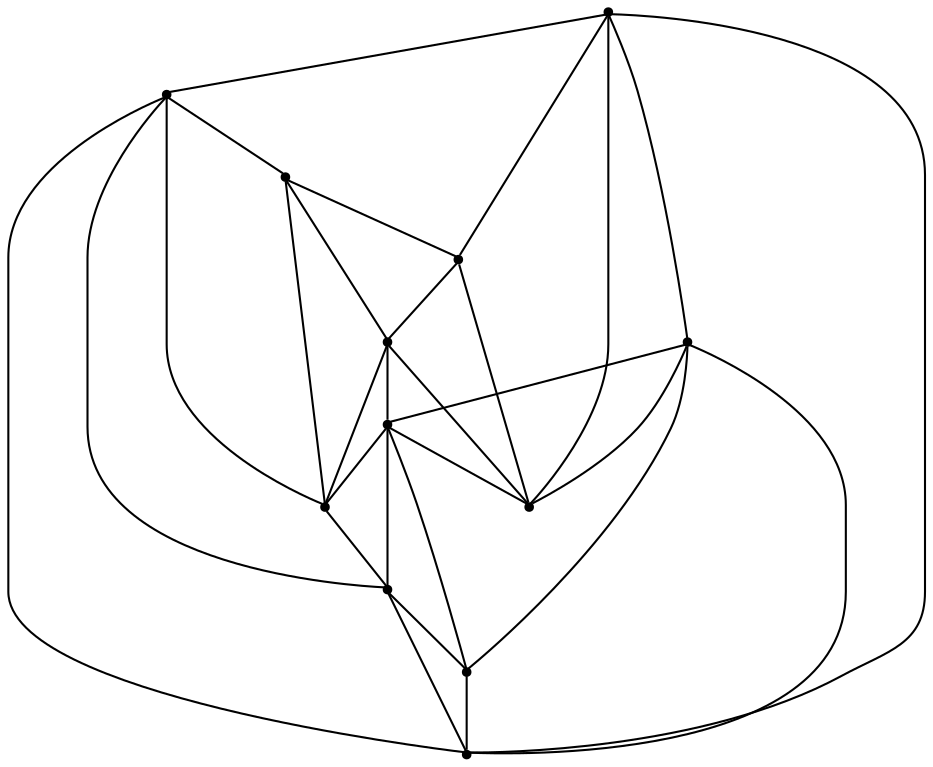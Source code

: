 graph {
  node [shape=point,comment="{\"directed\":false,\"doi\":\"10.1007/978-3-319-27261-0_38\",\"figure\":\"6 (2)\"}"]

  v0 [pos="1205.36290576773,381.24739193331266"]
  v1 [pos="1072.0082330331097,247.89444892973506"]
  v2 [pos="1072.0082330331097,514.6013761844688"]
  v3 [pos="938.6536874753251,381.24739193331266"]
  v4 [pos="1138.6855217091068,447.9246423836717"]
  v5 [pos="1138.6855217091068,314.571699380094"]
  v6 [pos="1138.6855217091068,381.24817088188286"]
  v7 [pos="1072.00823303311,381.24817088188286"]
  v8 [pos="1105.3468773711083,347.90993513098846"]
  v9 [pos="1072.00823303311,314.571699380094"]
  v10 [pos="1005.3309761513219,314.571699380094"]
  v11 [pos="1005.3309761513219,447.9246423836717"]

  v3 -- v2 [id="-2",pos="938.6536874753251,381.24739193331266 938.6536874753252,403.47227305237453 938.6536874753252,403.47227305237453 938.6536874753252,403.47227305237453 938.6536874753252,425.70054021318003 938.6536874753252,470.14874455416333 960.8780938144132,492.3770117149689 983.1065698122339,514.6011138854606 1027.55538249041,514.6011138854606 1049.7838584882306,514.6011138854606 1072.0082330331097,514.6013761844688 1072.0082330331097,514.6013761844688 1072.0082330331097,514.6013761844688"]
  v3 -- v10 [id="-3",pos="938.6536874753251,381.24739193331266 1005.3309761513219,314.571699380094 1005.3309761513219,314.571699380094 1005.3309761513219,314.571699380094"]
  v11 -- v4 [id="-4",pos="1005.3309761513219,447.9246423836717 1138.6855217091068,447.9246423836717 1138.6855217091068,447.9246423836717 1138.6855217091068,447.9246423836717"]
  v10 -- v9 [id="-5",pos="1005.3309761513219,314.571699380094 1072.00823303311,314.571699380094 1072.00823303311,314.571699380094 1072.00823303311,314.571699380094"]
  v10 -- v11 [id="-6",pos="1005.3309761513219,314.571699380094 1005.3309761513219,447.9246423836717 1005.3309761513219,447.9246423836717 1005.3309761513219,447.9246423836717"]
  v11 -- v7 [id="-7",pos="1005.3309761513219,447.9246423836717 1072.00823303311,381.24817088188286 1072.00823303311,381.24817088188286 1072.00823303311,381.24817088188286"]
  v2 -- v0 [id="-8",pos="1072.0082330331097,514.6013761844688 1094.2326711664068,514.6011138854606 1094.2326711664068,514.6011138854606 1094.2326711664068,514.6011138854606 1116.4611471642274,514.6011138854606 1160.9099598424034,514.6011138854606 1183.1384358402242,492.3770117149689 1205.3628421793123,470.14874455416333 1205.3628421793123,425.70054021318003 1205.3628421793123,403.47227305237453 1205.36290576773,381.24739193331266 1205.36290576773,381.24739193331266 1205.36290576773,381.24739193331266"]
  v2 -- v11 [id="-9",pos="1072.0082330331097,514.6013761844688 1005.3309761513219,447.9246423836717 1005.3309761513219,447.9246423836717 1005.3309761513219,447.9246423836717"]
  v7 -- v10 [id="-10",pos="1072.00823303311,381.24817088188286 1005.3309761513219,314.571699380094 1005.3309761513219,314.571699380094 1005.3309761513219,314.571699380094"]
  v9 -- v8 [id="-11",pos="1072.00823303311,314.571699380094 1105.3468773711083,347.90993513098846 1105.3468773711083,347.90993513098846 1105.3468773711083,347.90993513098846"]
  v9 -- v5 [id="-12",pos="1072.00823303311,314.571699380094 1138.6855217091068,314.571699380094 1138.6855217091068,314.571699380094 1138.6855217091068,314.571699380094"]
  v1 -- v3 [id="-13",pos="1072.0082330331097,247.89444892973506 1049.7838584882306,247.89522787830515 1049.7838584882306,247.89522787830515 1049.7838584882306,247.89522787830515 1027.55538249041,247.89522787830515 983.1065698122339,247.89522787830515 960.8780938144132,270.1193300487968 938.6536874753252,292.3475972096024 938.6536874753252,336.7958015505857 938.6536874753252,359.0240687113912 938.6536874753251,381.24739193331266 938.6536874753251,381.24739193331266 938.6536874753251,381.24739193331266"]
  v1 -- v9 [id="-14",pos="1072.0082330331097,247.89444892973506 1072.00823303311,314.571699380094 1072.00823303311,314.571699380094 1072.00823303311,314.571699380094"]
  v6 -- v8 [id="-15",pos="1138.6855217091068,381.24817088188286 1105.3468773711083,347.90993513098846 1105.3468773711083,347.90993513098846 1105.3468773711083,347.90993513098846"]
  v6 -- v5 [id="-16",pos="1138.6855217091068,381.24817088188286 1138.6855217091068,314.571699380094 1138.6855217091068,314.571699380094 1138.6855217091068,314.571699380094"]
  v6 -- v4 [id="-17",pos="1138.6855217091068,381.24817088188286 1138.6855217091068,447.9246423836717 1138.6855217091068,447.9246423836717 1138.6855217091068,447.9246423836717"]
  v6 -- v7 [id="-18",pos="1138.6855217091068,381.24817088188286 1072.00823303311,381.24817088188286 1072.00823303311,381.24817088188286 1072.00823303311,381.24817088188286"]
  v5 -- v1 [id="-19",pos="1138.6855217091068,314.571699380094 1072.0082330331097,247.89444892973506 1072.0082330331097,247.89444892973506 1072.0082330331097,247.89444892973506"]
  v7 -- v9 [id="-20",pos="1072.00823303311,381.24817088188286 1072.00823303311,314.571699380094 1072.00823303311,314.571699380094 1072.00823303311,314.571699380094"]
  v0 -- v6 [id="-21",pos="1205.36290576773,381.24739193331266 1138.6855217091068,381.24817088188286 1138.6855217091068,381.24817088188286 1138.6855217091068,381.24817088188286"]
  v0 -- v5 [id="-22",pos="1205.36290576773,381.24739193331266 1138.6855217091068,314.571699380094 1138.6855217091068,314.571699380094 1138.6855217091068,314.571699380094"]
  v0 -- v1 [id="-23",pos="1205.36290576773,381.24739193331266 1205.3628421793123,359.0240687113912 1205.3628421793123,359.0240687113912 1205.3628421793123,359.0240687113912 1205.3628421793123,336.7958015505857 1205.3628421793123,292.3475972096024 1183.1384358402242,270.1193300487968 1160.9099598424034,247.89522787830515 1116.4611471642274,247.89522787830515 1094.2326711664068,247.89522787830515 1072.0082330331097,247.89444892973506 1072.0082330331097,247.89444892973506 1072.0082330331097,247.89444892973506"]
  v4 -- v2 [id="-24",pos="1138.6855217091068,447.9246423836717 1072.0082330331097,514.6013761844688 1072.0082330331097,514.6013761844688 1072.0082330331097,514.6013761844688"]
  v8 -- v5 [id="-26",pos="1105.3468773711083,347.90993513098846 1138.6855217091068,314.571699380094 1138.6855217091068,314.571699380094 1138.6855217091068,314.571699380094"]
  v8 -- v7 [id="-27",pos="1105.3468773711083,347.90993513098846 1072.00823303311,381.24817088188286 1072.00823303311,381.24817088188286 1072.00823303311,381.24817088188286"]
  v0 -- v4 [id="-28",pos="1205.36290576773,381.24739193331266 1138.6855217091068,447.9246423836717 1138.6855217091068,447.9246423836717 1138.6855217091068,447.9246423836717"]
  v10 -- v1 [id="-29",pos="1005.3309761513219,314.571699380094 1072.0082330331097,247.89444892973506 1072.0082330331097,247.89444892973506 1072.0082330331097,247.89444892973506"]
  v11 -- v3 [id="-32",pos="1005.3309761513219,447.9246423836717 938.6536874753251,381.24739193331266 938.6536874753251,381.24739193331266 938.6536874753251,381.24739193331266"]
  v7 -- v4 [id="-33",pos="1072.00823303311,381.24817088188286 1138.6855217091068,447.9246423836717 1138.6855217091068,447.9246423836717 1138.6855217091068,447.9246423836717"]
}